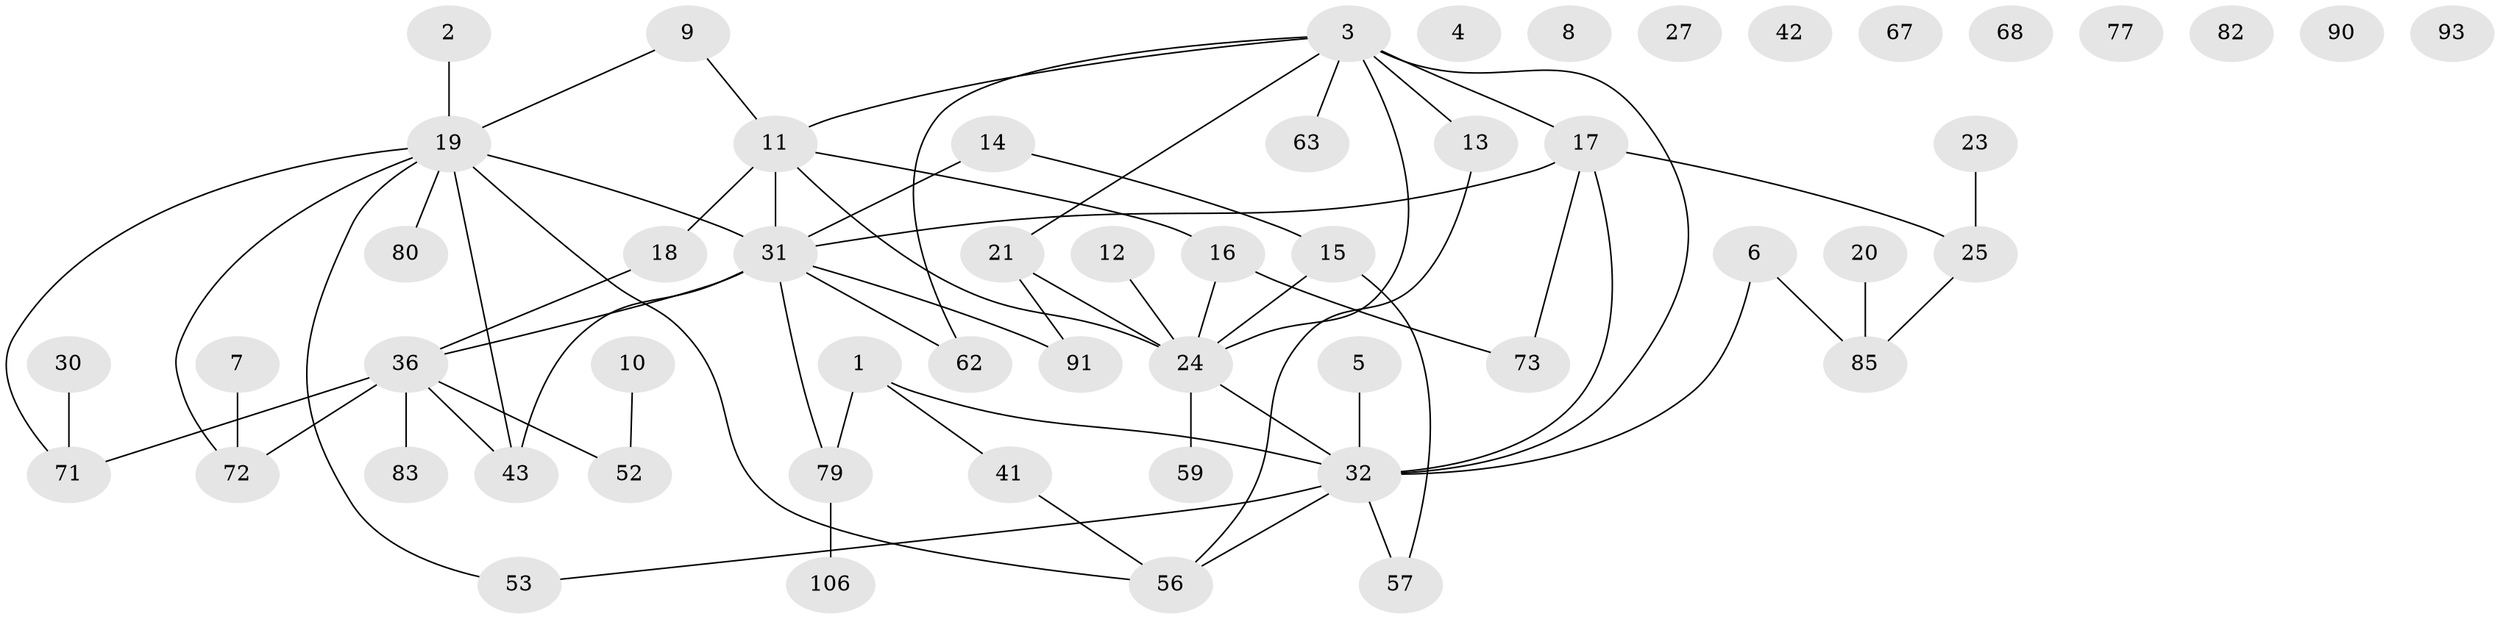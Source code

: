 // original degree distribution, {1: 0.23853211009174313, 6: 0.009174311926605505, 2: 0.24770642201834864, 4: 0.1559633027522936, 3: 0.24770642201834864, 7: 0.009174311926605505, 0: 0.07339449541284404, 5: 0.01834862385321101}
// Generated by graph-tools (version 1.1) at 2025/12/03/09/25 04:12:56]
// undirected, 54 vertices, 66 edges
graph export_dot {
graph [start="1"]
  node [color=gray90,style=filled];
  1 [super="+46"];
  2;
  3 [super="+39+104+48+40"];
  4 [super="+100"];
  5;
  6;
  7;
  8 [super="+61"];
  9 [super="+51"];
  10 [super="+26"];
  11 [super="+103+60+75"];
  12;
  13 [super="+44"];
  14 [super="+70"];
  15;
  16;
  17 [super="+22+102+28"];
  18 [super="+84"];
  19 [super="+97+34"];
  20;
  21 [super="+69+54"];
  23;
  24 [super="+35+33+45"];
  25 [super="+29"];
  27;
  30;
  31 [super="+98+38+66+37"];
  32 [super="+92+50+47+78"];
  36 [super="+74+55+58"];
  41 [super="+49"];
  42;
  43;
  52 [super="+64"];
  53;
  56 [super="+65"];
  57;
  59 [super="+86"];
  62;
  63;
  67;
  68;
  71 [super="+76"];
  72;
  73;
  77;
  79 [super="+87"];
  80;
  82;
  83 [super="+88"];
  85;
  90;
  91;
  93;
  106;
  1 -- 79;
  1 -- 41;
  1 -- 32;
  2 -- 19;
  3 -- 63;
  3 -- 13;
  3 -- 62;
  3 -- 24;
  3 -- 32;
  3 -- 11;
  3 -- 17;
  3 -- 21;
  5 -- 32;
  6 -- 85;
  6 -- 32;
  7 -- 72;
  9 -- 19;
  9 -- 11;
  10 -- 52;
  11 -- 24;
  11 -- 16;
  11 -- 31;
  11 -- 18;
  12 -- 24;
  13 -- 56;
  14 -- 15;
  14 -- 31;
  15 -- 57;
  15 -- 24;
  16 -- 73;
  16 -- 24 [weight=2];
  17 -- 73;
  17 -- 32;
  17 -- 25;
  17 -- 31;
  18 -- 36;
  19 -- 80;
  19 -- 31;
  19 -- 56;
  19 -- 53;
  19 -- 71;
  19 -- 72;
  19 -- 43;
  20 -- 85;
  21 -- 24;
  21 -- 91;
  23 -- 25;
  24 -- 59;
  24 -- 32;
  25 -- 85;
  30 -- 71;
  31 -- 62;
  31 -- 36;
  31 -- 91;
  31 -- 43;
  31 -- 79;
  32 -- 57;
  32 -- 56;
  32 -- 53;
  36 -- 43;
  36 -- 71;
  36 -- 72;
  36 -- 83 [weight=2];
  36 -- 52;
  41 -- 56;
  79 -- 106;
}
